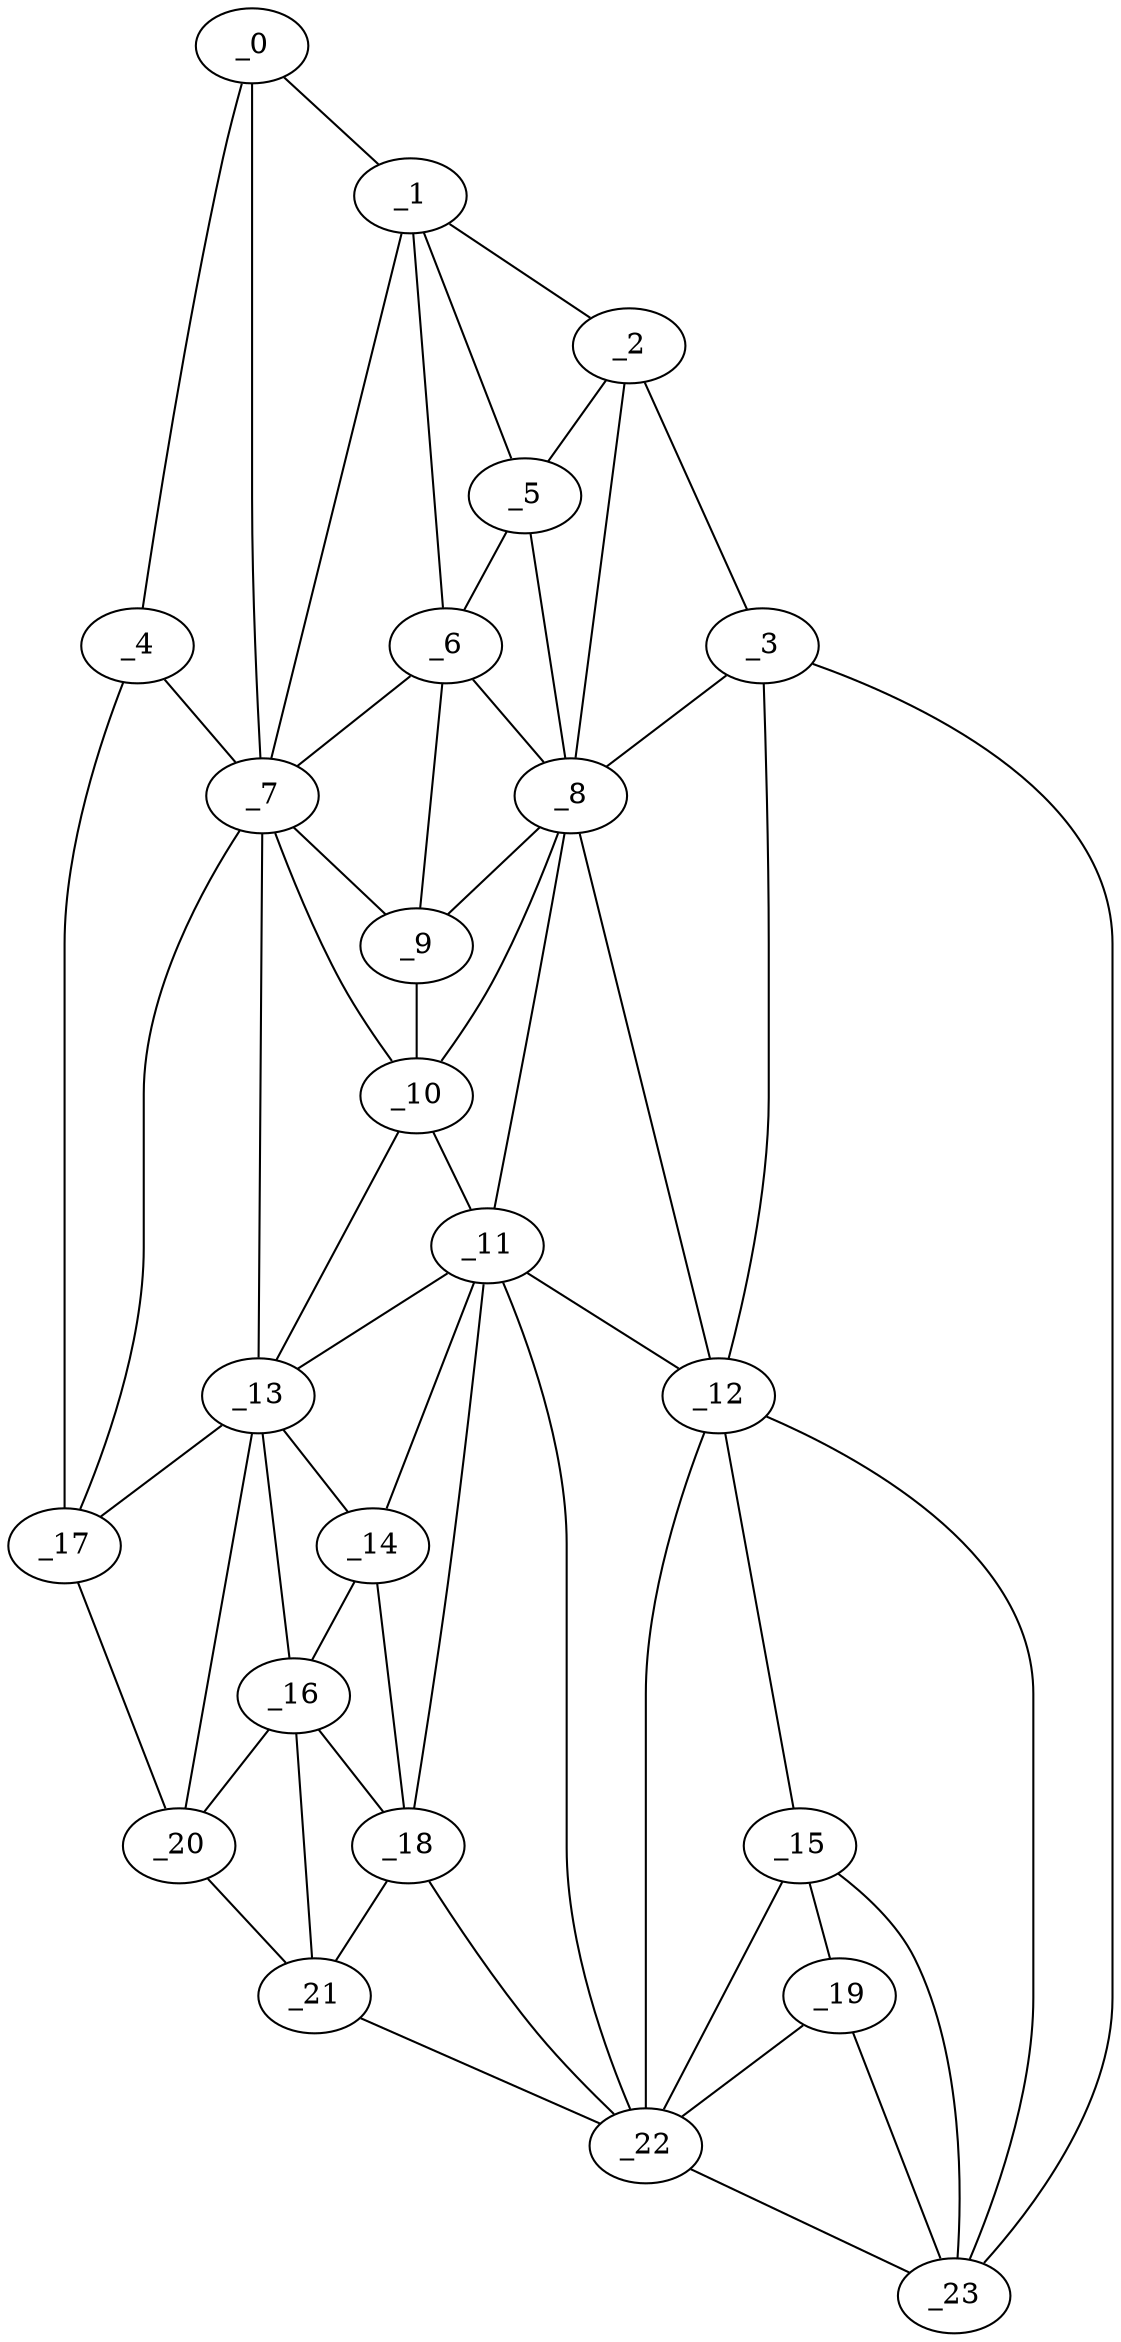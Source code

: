 graph "obj5__355.gxl" {
	_0	 [x=37,
		y=48];
	_1	 [x=37,
		y=59];
	_0 -- _1	 [valence=1];
	_4	 [x=42,
		y=28];
	_0 -- _4	 [valence=1];
	_7	 [x=49,
		y=61];
	_0 -- _7	 [valence=1];
	_2	 [x=38,
		y=91];
	_1 -- _2	 [valence=1];
	_5	 [x=46,
		y=79];
	_1 -- _5	 [valence=2];
	_6	 [x=48,
		y=70];
	_1 -- _6	 [valence=1];
	_1 -- _7	 [valence=2];
	_3	 [x=39,
		y=113];
	_2 -- _3	 [valence=1];
	_2 -- _5	 [valence=2];
	_8	 [x=56,
		y=79];
	_2 -- _8	 [valence=2];
	_3 -- _8	 [valence=1];
	_12	 [x=79,
		y=109];
	_3 -- _12	 [valence=2];
	_23	 [x=94,
		y=112];
	_3 -- _23	 [valence=1];
	_4 -- _7	 [valence=2];
	_17	 [x=88,
		y=27];
	_4 -- _17	 [valence=1];
	_5 -- _6	 [valence=2];
	_5 -- _8	 [valence=2];
	_6 -- _7	 [valence=2];
	_6 -- _8	 [valence=2];
	_9	 [x=58,
		y=75];
	_6 -- _9	 [valence=2];
	_7 -- _9	 [valence=2];
	_10	 [x=66,
		y=71];
	_7 -- _10	 [valence=2];
	_13	 [x=81,
		y=62];
	_7 -- _13	 [valence=2];
	_7 -- _17	 [valence=1];
	_8 -- _9	 [valence=2];
	_8 -- _10	 [valence=2];
	_11	 [x=74,
		y=74];
	_8 -- _11	 [valence=1];
	_8 -- _12	 [valence=2];
	_9 -- _10	 [valence=2];
	_10 -- _11	 [valence=2];
	_10 -- _13	 [valence=1];
	_11 -- _12	 [valence=1];
	_11 -- _13	 [valence=1];
	_14	 [x=84,
		y=73];
	_11 -- _14	 [valence=2];
	_18	 [x=89,
		y=76];
	_11 -- _18	 [valence=2];
	_22	 [x=94,
		y=91];
	_11 -- _22	 [valence=2];
	_15	 [x=85,
		y=107];
	_12 -- _15	 [valence=1];
	_12 -- _22	 [valence=2];
	_12 -- _23	 [valence=2];
	_13 -- _14	 [valence=2];
	_16	 [x=87,
		y=60];
	_13 -- _16	 [valence=1];
	_13 -- _17	 [valence=1];
	_20	 [x=94,
		y=47];
	_13 -- _20	 [valence=1];
	_14 -- _16	 [valence=2];
	_14 -- _18	 [valence=2];
	_19	 [x=91,
		y=104];
	_15 -- _19	 [valence=2];
	_15 -- _22	 [valence=1];
	_15 -- _23	 [valence=2];
	_16 -- _18	 [valence=2];
	_16 -- _20	 [valence=2];
	_21	 [x=94,
		y=58];
	_16 -- _21	 [valence=2];
	_17 -- _20	 [valence=1];
	_18 -- _21	 [valence=2];
	_18 -- _22	 [valence=1];
	_19 -- _22	 [valence=2];
	_19 -- _23	 [valence=1];
	_20 -- _21	 [valence=1];
	_21 -- _22	 [valence=1];
	_22 -- _23	 [valence=1];
}
